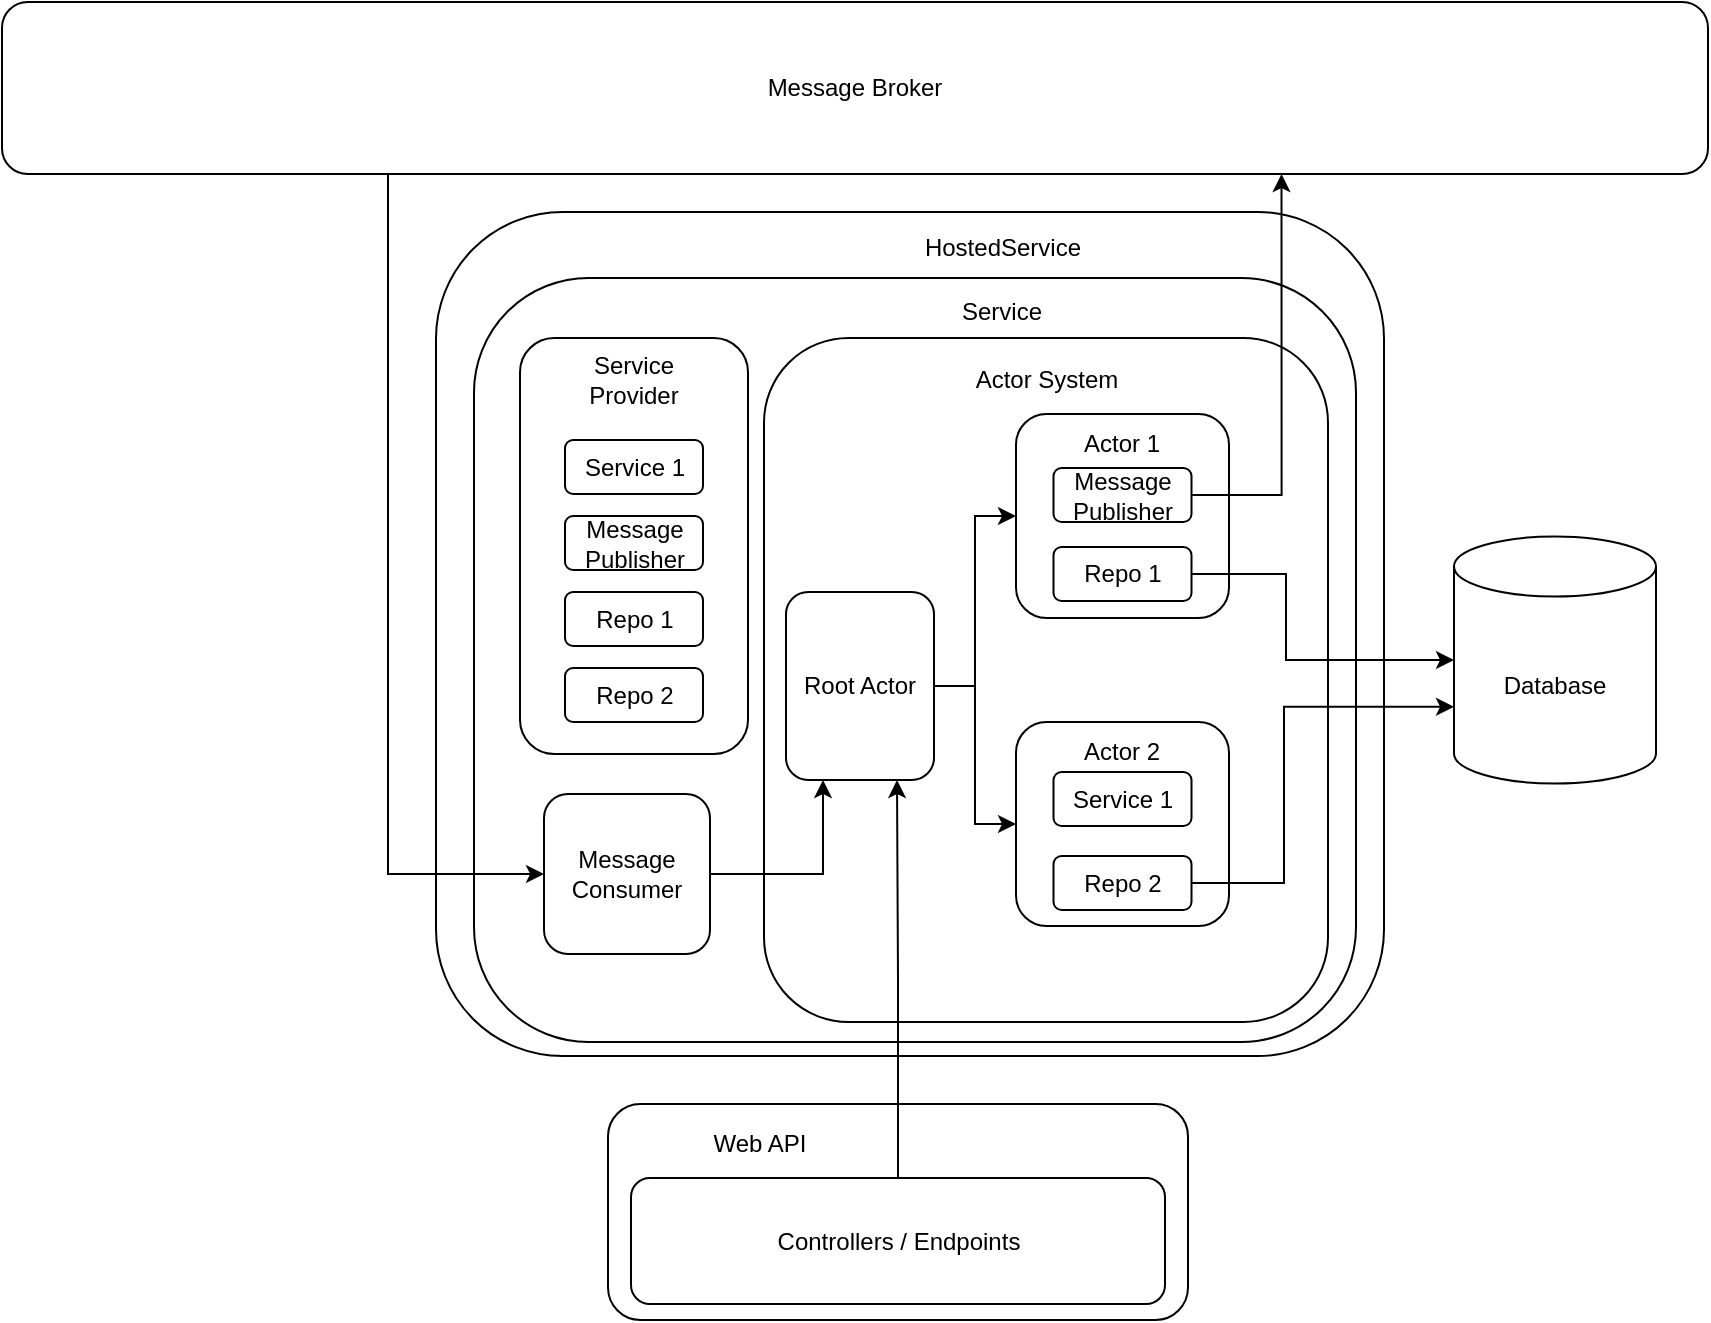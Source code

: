 <mxfile version="17.4.2" type="device"><diagram id="BTRVlySgK1AlutHfXoAJ" name="Page-1"><mxGraphModel dx="1125" dy="732" grid="0" gridSize="10" guides="1" tooltips="1" connect="1" arrows="1" fold="1" page="1" pageScale="1" pageWidth="1100" pageHeight="850" math="0" shadow="0"><root><mxCell id="0"/><mxCell id="1" parent="0"/><mxCell id="JSxslWB9_tuC1qGV9Xxv-1" value="" style="rounded=1;whiteSpace=wrap;html=1;" vertex="1" parent="1"><mxGeometry x="385" y="705" width="290" height="108" as="geometry"/></mxCell><mxCell id="JSxslWB9_tuC1qGV9Xxv-2" value="" style="rounded=1;whiteSpace=wrap;html=1;" vertex="1" parent="1"><mxGeometry x="299" y="259" width="474" height="422" as="geometry"/></mxCell><mxCell id="JSxslWB9_tuC1qGV9Xxv-3" value="HostedService" style="text;html=1;strokeColor=none;fillColor=none;align=center;verticalAlign=middle;whiteSpace=wrap;rounded=0;" vertex="1" parent="1"><mxGeometry x="529.75" y="262" width="105" height="30" as="geometry"/></mxCell><mxCell id="JSxslWB9_tuC1qGV9Xxv-4" value="" style="rounded=1;whiteSpace=wrap;html=1;" vertex="1" parent="1"><mxGeometry x="318" y="292" width="441" height="382" as="geometry"/></mxCell><mxCell id="JSxslWB9_tuC1qGV9Xxv-5" value="Service" style="text;html=1;strokeColor=none;fillColor=none;align=center;verticalAlign=middle;whiteSpace=wrap;rounded=0;" vertex="1" parent="1"><mxGeometry x="552.25" y="294" width="60" height="30" as="geometry"/></mxCell><mxCell id="JSxslWB9_tuC1qGV9Xxv-6" value="" style="rounded=1;whiteSpace=wrap;html=1;" vertex="1" parent="1"><mxGeometry x="341" y="322" width="114" height="208" as="geometry"/></mxCell><mxCell id="JSxslWB9_tuC1qGV9Xxv-7" value="Service Provider" style="text;html=1;strokeColor=none;fillColor=none;align=center;verticalAlign=middle;whiteSpace=wrap;rounded=0;" vertex="1" parent="1"><mxGeometry x="368" y="328" width="60" height="30" as="geometry"/></mxCell><mxCell id="JSxslWB9_tuC1qGV9Xxv-8" value="Service 1" style="rounded=1;whiteSpace=wrap;html=1;" vertex="1" parent="1"><mxGeometry x="363.5" y="373" width="69" height="27" as="geometry"/></mxCell><mxCell id="JSxslWB9_tuC1qGV9Xxv-9" value="Message Publisher" style="rounded=1;whiteSpace=wrap;html=1;" vertex="1" parent="1"><mxGeometry x="363.5" y="411" width="69" height="27" as="geometry"/></mxCell><mxCell id="JSxslWB9_tuC1qGV9Xxv-10" value="Repo 1" style="rounded=1;whiteSpace=wrap;html=1;" vertex="1" parent="1"><mxGeometry x="363.5" y="449" width="69" height="27" as="geometry"/></mxCell><mxCell id="JSxslWB9_tuC1qGV9Xxv-11" value="Repo 2" style="rounded=1;whiteSpace=wrap;html=1;" vertex="1" parent="1"><mxGeometry x="363.5" y="487" width="69" height="27" as="geometry"/></mxCell><mxCell id="JSxslWB9_tuC1qGV9Xxv-12" value="" style="rounded=1;whiteSpace=wrap;html=1;" vertex="1" parent="1"><mxGeometry x="463" y="322" width="282" height="342" as="geometry"/></mxCell><mxCell id="JSxslWB9_tuC1qGV9Xxv-13" value="Actor System" style="text;html=1;strokeColor=none;fillColor=none;align=center;verticalAlign=middle;whiteSpace=wrap;rounded=0;" vertex="1" parent="1"><mxGeometry x="557.5" y="328" width="93" height="30" as="geometry"/></mxCell><mxCell id="JSxslWB9_tuC1qGV9Xxv-21" style="edgeStyle=orthogonalEdgeStyle;rounded=0;orthogonalLoop=1;jettySize=auto;html=1;exitX=1;exitY=0.5;exitDx=0;exitDy=0;entryX=0;entryY=0.5;entryDx=0;entryDy=0;" edge="1" parent="1" source="JSxslWB9_tuC1qGV9Xxv-14" target="JSxslWB9_tuC1qGV9Xxv-16"><mxGeometry relative="1" as="geometry"/></mxCell><mxCell id="JSxslWB9_tuC1qGV9Xxv-22" style="edgeStyle=orthogonalEdgeStyle;rounded=0;orthogonalLoop=1;jettySize=auto;html=1;exitX=1;exitY=0.5;exitDx=0;exitDy=0;entryX=0;entryY=0.5;entryDx=0;entryDy=0;" edge="1" parent="1" source="JSxslWB9_tuC1qGV9Xxv-14" target="JSxslWB9_tuC1qGV9Xxv-19"><mxGeometry relative="1" as="geometry"/></mxCell><mxCell id="JSxslWB9_tuC1qGV9Xxv-14" value="Root Actor" style="rounded=1;whiteSpace=wrap;html=1;" vertex="1" parent="1"><mxGeometry x="474" y="449" width="74" height="94" as="geometry"/></mxCell><mxCell id="JSxslWB9_tuC1qGV9Xxv-16" value="" style="rounded=1;whiteSpace=wrap;html=1;" vertex="1" parent="1"><mxGeometry x="589" y="360" width="106.5" height="102" as="geometry"/></mxCell><mxCell id="JSxslWB9_tuC1qGV9Xxv-18" value="Actor 1" style="text;html=1;strokeColor=none;fillColor=none;align=center;verticalAlign=middle;whiteSpace=wrap;rounded=0;" vertex="1" parent="1"><mxGeometry x="612.25" y="360" width="60" height="30" as="geometry"/></mxCell><mxCell id="JSxslWB9_tuC1qGV9Xxv-19" value="" style="rounded=1;whiteSpace=wrap;html=1;" vertex="1" parent="1"><mxGeometry x="589" y="514" width="106.5" height="102" as="geometry"/></mxCell><mxCell id="JSxslWB9_tuC1qGV9Xxv-20" value="Actor 2" style="text;html=1;strokeColor=none;fillColor=none;align=center;verticalAlign=middle;whiteSpace=wrap;rounded=0;" vertex="1" parent="1"><mxGeometry x="612.25" y="514" width="60" height="30" as="geometry"/></mxCell><mxCell id="JSxslWB9_tuC1qGV9Xxv-23" value="Database" style="shape=cylinder3;whiteSpace=wrap;html=1;boundedLbl=1;backgroundOutline=1;size=15;" vertex="1" parent="1"><mxGeometry x="808" y="421.25" width="101" height="123.5" as="geometry"/></mxCell><mxCell id="JSxslWB9_tuC1qGV9Xxv-54" style="edgeStyle=orthogonalEdgeStyle;rounded=0;orthogonalLoop=1;jettySize=auto;html=1;exitX=1;exitY=0.5;exitDx=0;exitDy=0;entryX=0.75;entryY=1;entryDx=0;entryDy=0;" edge="1" parent="1" source="JSxslWB9_tuC1qGV9Xxv-25" target="JSxslWB9_tuC1qGV9Xxv-39"><mxGeometry relative="1" as="geometry"><Array as="points"><mxPoint x="722" y="401"/></Array></mxGeometry></mxCell><mxCell id="JSxslWB9_tuC1qGV9Xxv-25" value="Message Publisher" style="rounded=1;whiteSpace=wrap;html=1;" vertex="1" parent="1"><mxGeometry x="607.75" y="387" width="69" height="27" as="geometry"/></mxCell><mxCell id="JSxslWB9_tuC1qGV9Xxv-26" value="Service 1" style="rounded=1;whiteSpace=wrap;html=1;" vertex="1" parent="1"><mxGeometry x="607.75" y="539" width="69" height="27" as="geometry"/></mxCell><mxCell id="JSxslWB9_tuC1qGV9Xxv-29" style="edgeStyle=orthogonalEdgeStyle;rounded=0;orthogonalLoop=1;jettySize=auto;html=1;exitX=1;exitY=0.5;exitDx=0;exitDy=0;entryX=0;entryY=0.5;entryDx=0;entryDy=0;entryPerimeter=0;" edge="1" parent="1" source="JSxslWB9_tuC1qGV9Xxv-27" target="JSxslWB9_tuC1qGV9Xxv-23"><mxGeometry relative="1" as="geometry"><Array as="points"><mxPoint x="724" y="440"/><mxPoint x="724" y="483"/></Array></mxGeometry></mxCell><mxCell id="JSxslWB9_tuC1qGV9Xxv-27" value="Repo 1" style="rounded=1;whiteSpace=wrap;html=1;" vertex="1" parent="1"><mxGeometry x="607.75" y="426.5" width="69" height="27" as="geometry"/></mxCell><mxCell id="JSxslWB9_tuC1qGV9Xxv-30" style="edgeStyle=orthogonalEdgeStyle;rounded=0;orthogonalLoop=1;jettySize=auto;html=1;exitX=1;exitY=0.5;exitDx=0;exitDy=0;entryX=0;entryY=0;entryDx=0;entryDy=85.125;entryPerimeter=0;" edge="1" parent="1" source="JSxslWB9_tuC1qGV9Xxv-28" target="JSxslWB9_tuC1qGV9Xxv-23"><mxGeometry relative="1" as="geometry"><Array as="points"><mxPoint x="723" y="595"/><mxPoint x="723" y="506"/></Array></mxGeometry></mxCell><mxCell id="JSxslWB9_tuC1qGV9Xxv-28" value="Repo 2" style="rounded=1;whiteSpace=wrap;html=1;" vertex="1" parent="1"><mxGeometry x="607.75" y="581" width="69" height="27" as="geometry"/></mxCell><mxCell id="JSxslWB9_tuC1qGV9Xxv-33" value="Web API" style="text;html=1;strokeColor=none;fillColor=none;align=center;verticalAlign=middle;whiteSpace=wrap;rounded=0;" vertex="1" parent="1"><mxGeometry x="431" y="710" width="60" height="30" as="geometry"/></mxCell><mxCell id="JSxslWB9_tuC1qGV9Xxv-52" style="edgeStyle=orthogonalEdgeStyle;rounded=0;orthogonalLoop=1;jettySize=auto;html=1;exitX=0.5;exitY=0;exitDx=0;exitDy=0;entryX=0.75;entryY=1;entryDx=0;entryDy=0;" edge="1" parent="1" source="JSxslWB9_tuC1qGV9Xxv-34" target="JSxslWB9_tuC1qGV9Xxv-14"><mxGeometry relative="1" as="geometry"/></mxCell><mxCell id="JSxslWB9_tuC1qGV9Xxv-34" value="Controllers / Endpoints" style="rounded=1;whiteSpace=wrap;html=1;" vertex="1" parent="1"><mxGeometry x="396.5" y="742" width="267" height="63" as="geometry"/></mxCell><mxCell id="JSxslWB9_tuC1qGV9Xxv-50" style="edgeStyle=orthogonalEdgeStyle;rounded=0;orthogonalLoop=1;jettySize=auto;html=1;exitX=0.25;exitY=1;exitDx=0;exitDy=0;entryX=0;entryY=0.5;entryDx=0;entryDy=0;" edge="1" parent="1" source="JSxslWB9_tuC1qGV9Xxv-39" target="JSxslWB9_tuC1qGV9Xxv-48"><mxGeometry relative="1" as="geometry"><Array as="points"><mxPoint x="275" y="240"/><mxPoint x="275" y="590"/></Array></mxGeometry></mxCell><mxCell id="JSxslWB9_tuC1qGV9Xxv-39" value="Message Broker" style="rounded=1;whiteSpace=wrap;html=1;" vertex="1" parent="1"><mxGeometry x="82" y="154" width="853" height="86" as="geometry"/></mxCell><mxCell id="JSxslWB9_tuC1qGV9Xxv-53" style="edgeStyle=orthogonalEdgeStyle;rounded=0;orthogonalLoop=1;jettySize=auto;html=1;exitX=1;exitY=0.5;exitDx=0;exitDy=0;entryX=0.25;entryY=1;entryDx=0;entryDy=0;" edge="1" parent="1" source="JSxslWB9_tuC1qGV9Xxv-48" target="JSxslWB9_tuC1qGV9Xxv-14"><mxGeometry relative="1" as="geometry"/></mxCell><mxCell id="JSxslWB9_tuC1qGV9Xxv-48" value="Message Consumer" style="rounded=1;whiteSpace=wrap;html=1;" vertex="1" parent="1"><mxGeometry x="353" y="550" width="83" height="80" as="geometry"/></mxCell></root></mxGraphModel></diagram></mxfile>
